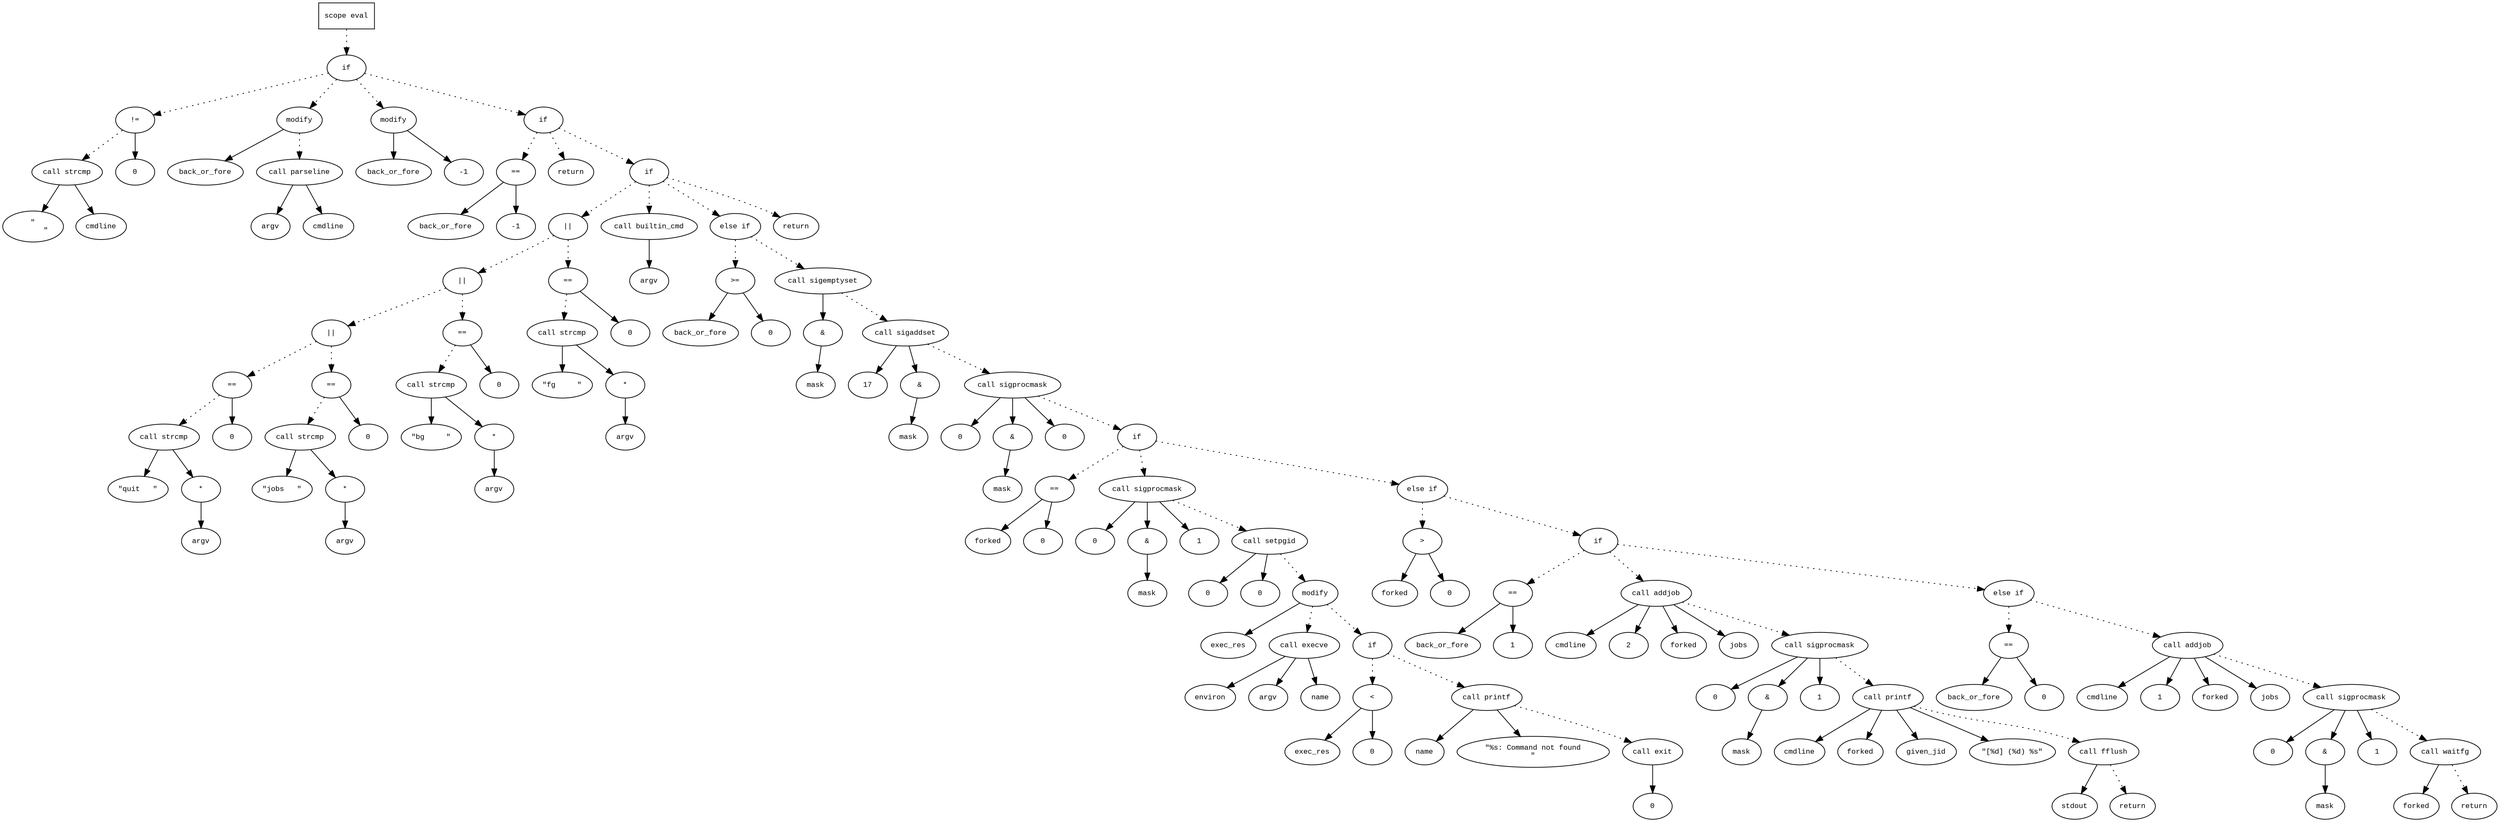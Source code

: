 digraph AST {
  graph [fontname="Times New Roman",fontsize=10];
  node  [fontname="Courier New",fontsize=10];
  edge  [fontname="Times New Roman",fontsize=10];

  node1 [label="scope eval",shape=box];
  node2 [label="if",shape=ellipse];
  node1 -> node2 [style=dotted];
  node3 [label="!=",shape=ellipse];
  node4 [label="call strcmp",shape=ellipse];
  node5 [label="\"
      \"",shape=ellipse];
  node4 -> node5;
  node6 [label="cmdline",shape=ellipse];
  node4 -> node6;
  node3 -> node4 [style=dotted];
  node7 [label="0",shape=ellipse];
  node3 -> node7;
  node2 -> node3 [style=dotted];
  node8 [label="modify",shape=ellipse];
  node9 [label="back_or_fore",shape=ellipse];
  node8 -> node9;
  node10 [label="call parseline",shape=ellipse];
  node11 [label="argv",shape=ellipse];
  node10 -> node11;
  node12 [label="cmdline",shape=ellipse];
  node10 -> node12;
  node8 -> node10 [style=dotted];
  node2 -> node8 [style=dotted];
  node13 [label="modify",shape=ellipse];
  node14 [label="back_or_fore",shape=ellipse];
  node13 -> node14;
  node15 [label="-1",shape=ellipse];
  node13 -> node15;
  node2 -> node13 [style=dotted];
  node16 [label="if",shape=ellipse];
  node2 -> node16 [style=dotted];
  node17 [label="==",shape=ellipse];
  node18 [label="back_or_fore",shape=ellipse];
  node17 -> node18;
  node19 [label="-1",shape=ellipse];
  node17 -> node19;
  node16 -> node17 [style=dotted];
  node20 [label="return",shape=ellipse];
  node16 -> node20 [style=dotted];
  node21 [label="if",shape=ellipse];
  node16 -> node21 [style=dotted];
  node22 [label="||",shape=ellipse];
  node23 [label="||",shape=ellipse];
  node24 [label="||",shape=ellipse];
  node25 [label="==",shape=ellipse];
  node26 [label="call strcmp",shape=ellipse];
  node27 [label="\"quit   \"",shape=ellipse];
  node26 -> node27;
  node28 [label="*",shape=ellipse];
  node29 [label="argv",shape=ellipse];
  node28 -> node29;
  node26 -> node28;
  node25 -> node26 [style=dotted];
  node30 [label="0",shape=ellipse];
  node25 -> node30;
  node24 -> node25 [style=dotted];
  node31 [label="==",shape=ellipse];
  node32 [label="call strcmp",shape=ellipse];
  node33 [label="\"jobs   \"",shape=ellipse];
  node32 -> node33;
  node34 [label="*",shape=ellipse];
  node35 [label="argv",shape=ellipse];
  node34 -> node35;
  node32 -> node34;
  node31 -> node32 [style=dotted];
  node36 [label="0",shape=ellipse];
  node31 -> node36;
  node24 -> node31 [style=dotted];
  node23 -> node24 [style=dotted];
  node37 [label="==",shape=ellipse];
  node38 [label="call strcmp",shape=ellipse];
  node39 [label="\"bg     \"",shape=ellipse];
  node38 -> node39;
  node40 [label="*",shape=ellipse];
  node41 [label="argv",shape=ellipse];
  node40 -> node41;
  node38 -> node40;
  node37 -> node38 [style=dotted];
  node42 [label="0",shape=ellipse];
  node37 -> node42;
  node23 -> node37 [style=dotted];
  node22 -> node23 [style=dotted];
  node43 [label="==",shape=ellipse];
  node44 [label="call strcmp",shape=ellipse];
  node45 [label="\"fg     \"",shape=ellipse];
  node44 -> node45;
  node46 [label="*",shape=ellipse];
  node47 [label="argv",shape=ellipse];
  node46 -> node47;
  node44 -> node46;
  node43 -> node44 [style=dotted];
  node48 [label="0",shape=ellipse];
  node43 -> node48;
  node22 -> node43 [style=dotted];
  node21 -> node22 [style=dotted];
  node49 [label="call builtin_cmd",shape=ellipse];
  node50 [label="argv",shape=ellipse];
  node49 -> node50;
  node21 -> node49 [style=dotted];
  node51 [label="else if",shape=ellipse];
  node21 -> node51 [style=dotted];
  node52 [label=">=",shape=ellipse];
  node53 [label="back_or_fore",shape=ellipse];
  node52 -> node53;
  node54 [label="0",shape=ellipse];
  node52 -> node54;
  node51 -> node52 [style=dotted];
  node55 [label="call sigemptyset",shape=ellipse];
  node56 [label="&",shape=ellipse];
  node55 -> node56;
  node57 [label="mask",shape=ellipse];
  node56 -> node57;
  node51 -> node55 [style=dotted];
  node58 [label="call sigaddset",shape=ellipse];
  node59 [label="17",shape=ellipse];
  node58 -> node59;
  node60 [label="&",shape=ellipse];
  node58 -> node60;
  node61 [label="mask",shape=ellipse];
  node60 -> node61;
  node55 -> node58 [style=dotted];
  node62 [label="call sigprocmask",shape=ellipse];
  node63 [label="0",shape=ellipse];
  node62 -> node63;
  node64 [label="&",shape=ellipse];
  node62 -> node64;
  node65 [label="mask",shape=ellipse];
  node64 -> node65;
  node66 [label="0",shape=ellipse];
  node62 -> node66;
  node58 -> node62 [style=dotted];
  node67 [label="if",shape=ellipse];
  node62 -> node67 [style=dotted];
  node68 [label="==",shape=ellipse];
  node69 [label="forked",shape=ellipse];
  node68 -> node69;
  node70 [label="0",shape=ellipse];
  node68 -> node70;
  node67 -> node68 [style=dotted];
  node71 [label="call sigprocmask",shape=ellipse];
  node72 [label="0",shape=ellipse];
  node71 -> node72;
  node73 [label="&",shape=ellipse];
  node71 -> node73;
  node74 [label="mask",shape=ellipse];
  node73 -> node74;
  node75 [label="1",shape=ellipse];
  node71 -> node75;
  node67 -> node71 [style=dotted];
  node76 [label="call setpgid",shape=ellipse];
  node77 [label="0",shape=ellipse];
  node76 -> node77;
  node78 [label="0",shape=ellipse];
  node76 -> node78;
  node71 -> node76 [style=dotted];
  node79 [label="modify",shape=ellipse];
  node80 [label="exec_res",shape=ellipse];
  node79 -> node80;
  node81 [label="call execve",shape=ellipse];
  node82 [label="environ",shape=ellipse];
  node81 -> node82;
  node83 [label="argv",shape=ellipse];
  node81 -> node83;
  node84 [label="name",shape=ellipse];
  node81 -> node84;
  node79 -> node81 [style=dotted];
  node76 -> node79 [style=dotted];
  node85 [label="if",shape=ellipse];
  node79 -> node85 [style=dotted];
  node86 [label="<",shape=ellipse];
  node87 [label="exec_res",shape=ellipse];
  node86 -> node87;
  node88 [label="0",shape=ellipse];
  node86 -> node88;
  node85 -> node86 [style=dotted];
  node89 [label="call printf",shape=ellipse];
  node90 [label="name",shape=ellipse];
  node89 -> node90;
  node91 [label="\"%s: Command not found
\"",shape=ellipse];
  node89 -> node91;
  node85 -> node89 [style=dotted];
  node92 [label="call exit",shape=ellipse];
  node93 [label="0",shape=ellipse];
  node92 -> node93;
  node89 -> node92 [style=dotted];
  node94 [label="else if",shape=ellipse];
  node67 -> node94 [style=dotted];
  node95 [label=">",shape=ellipse];
  node96 [label="forked",shape=ellipse];
  node95 -> node96;
  node97 [label="0",shape=ellipse];
  node95 -> node97;
  node94 -> node95 [style=dotted];
  node98 [label="if",shape=ellipse];
  node94 -> node98 [style=dotted];
  node99 [label="==",shape=ellipse];
  node100 [label="back_or_fore",shape=ellipse];
  node99 -> node100;
  node101 [label="1",shape=ellipse];
  node99 -> node101;
  node98 -> node99 [style=dotted];
  node102 [label="call addjob",shape=ellipse];
  node103 [label="cmdline",shape=ellipse];
  node102 -> node103;
  node104 [label="2",shape=ellipse];
  node102 -> node104;
  node105 [label="forked",shape=ellipse];
  node102 -> node105;
  node106 [label="jobs",shape=ellipse];
  node102 -> node106;
  node98 -> node102 [style=dotted];
  node107 [label="call sigprocmask",shape=ellipse];
  node108 [label="0",shape=ellipse];
  node107 -> node108;
  node109 [label="&",shape=ellipse];
  node107 -> node109;
  node110 [label="mask",shape=ellipse];
  node109 -> node110;
  node111 [label="1",shape=ellipse];
  node107 -> node111;
  node102 -> node107 [style=dotted];
  node112 [label="call printf",shape=ellipse];
  node113 [label="cmdline",shape=ellipse];
  node112 -> node113;
  node114 [label="forked",shape=ellipse];
  node112 -> node114;
  node115 [label="given_jid",shape=ellipse];
  node112 -> node115;
  node116 [label="\"[%d] (%d) %s\"",shape=ellipse];
  node112 -> node116;
  node107 -> node112 [style=dotted];
  node117 [label="call fflush",shape=ellipse];
  node118 [label="stdout",shape=ellipse];
  node117 -> node118;
  node112 -> node117 [style=dotted];
  node119 [label="return",shape=ellipse];
  node117 -> node119 [style=dotted];
  node120 [label="else if",shape=ellipse];
  node98 -> node120 [style=dotted];
  node121 [label="==",shape=ellipse];
  node122 [label="back_or_fore",shape=ellipse];
  node121 -> node122;
  node123 [label="0",shape=ellipse];
  node121 -> node123;
  node120 -> node121 [style=dotted];
  node124 [label="call addjob",shape=ellipse];
  node125 [label="cmdline",shape=ellipse];
  node124 -> node125;
  node126 [label="1",shape=ellipse];
  node124 -> node126;
  node127 [label="forked",shape=ellipse];
  node124 -> node127;
  node128 [label="jobs",shape=ellipse];
  node124 -> node128;
  node120 -> node124 [style=dotted];
  node129 [label="call sigprocmask",shape=ellipse];
  node130 [label="0",shape=ellipse];
  node129 -> node130;
  node131 [label="&",shape=ellipse];
  node129 -> node131;
  node132 [label="mask",shape=ellipse];
  node131 -> node132;
  node133 [label="1",shape=ellipse];
  node129 -> node133;
  node124 -> node129 [style=dotted];
  node134 [label="call waitfg",shape=ellipse];
  node135 [label="forked",shape=ellipse];
  node134 -> node135;
  node129 -> node134 [style=dotted];
  node136 [label="return",shape=ellipse];
  node134 -> node136 [style=dotted];
  node137 [label="return",shape=ellipse];
  node21 -> node137 [style=dotted];
} 